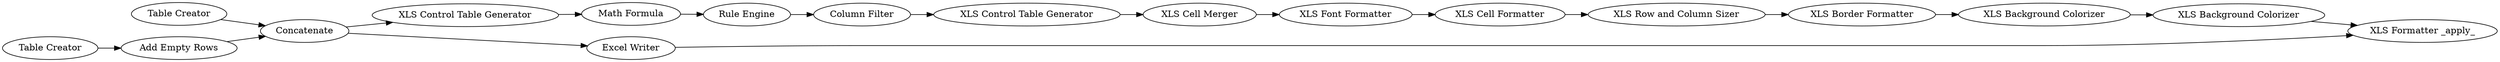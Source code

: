 digraph {
	2272 -> 2275
	2263 -> 2271
	2273 -> 2276
	2255 -> 2256
	2252 -> 2255
	2275 -> 2273
	2276 -> 2274
	2256 -> 2257
	2233 -> 2263
	2261 -> 2263
	2271 -> 2270
	2263 -> 2272
	2253 -> 2252
	2260 -> 2261
	2249 -> 2254
	2274 -> 2249
	2257 -> 2270
	2254 -> 2253
	2255 [label="XLS Border Formatter"]
	2254 [label="XLS Font Formatter"]
	2256 [label="XLS Background Colorizer"]
	2272 [label="XLS Control Table Generator"]
	2271 [label="Excel Writer"]
	2270 [label="XLS Formatter _apply_"]
	2275 [label="Math Formula"]
	2274 [label="XLS Control Table Generator"]
	2249 [label="XLS Cell Merger"]
	2276 [label="Column Filter"]
	2263 [label=Concatenate]
	2260 [label="Table Creator"]
	2233 [label="Table Creator"]
	2273 [label="Rule Engine"]
	2252 [label="XLS Row and Column Sizer"]
	2257 [label="XLS Background Colorizer"]
	2261 [label="Add Empty Rows"]
	2253 [label="XLS Cell Formatter"]
	rankdir=LR
}
